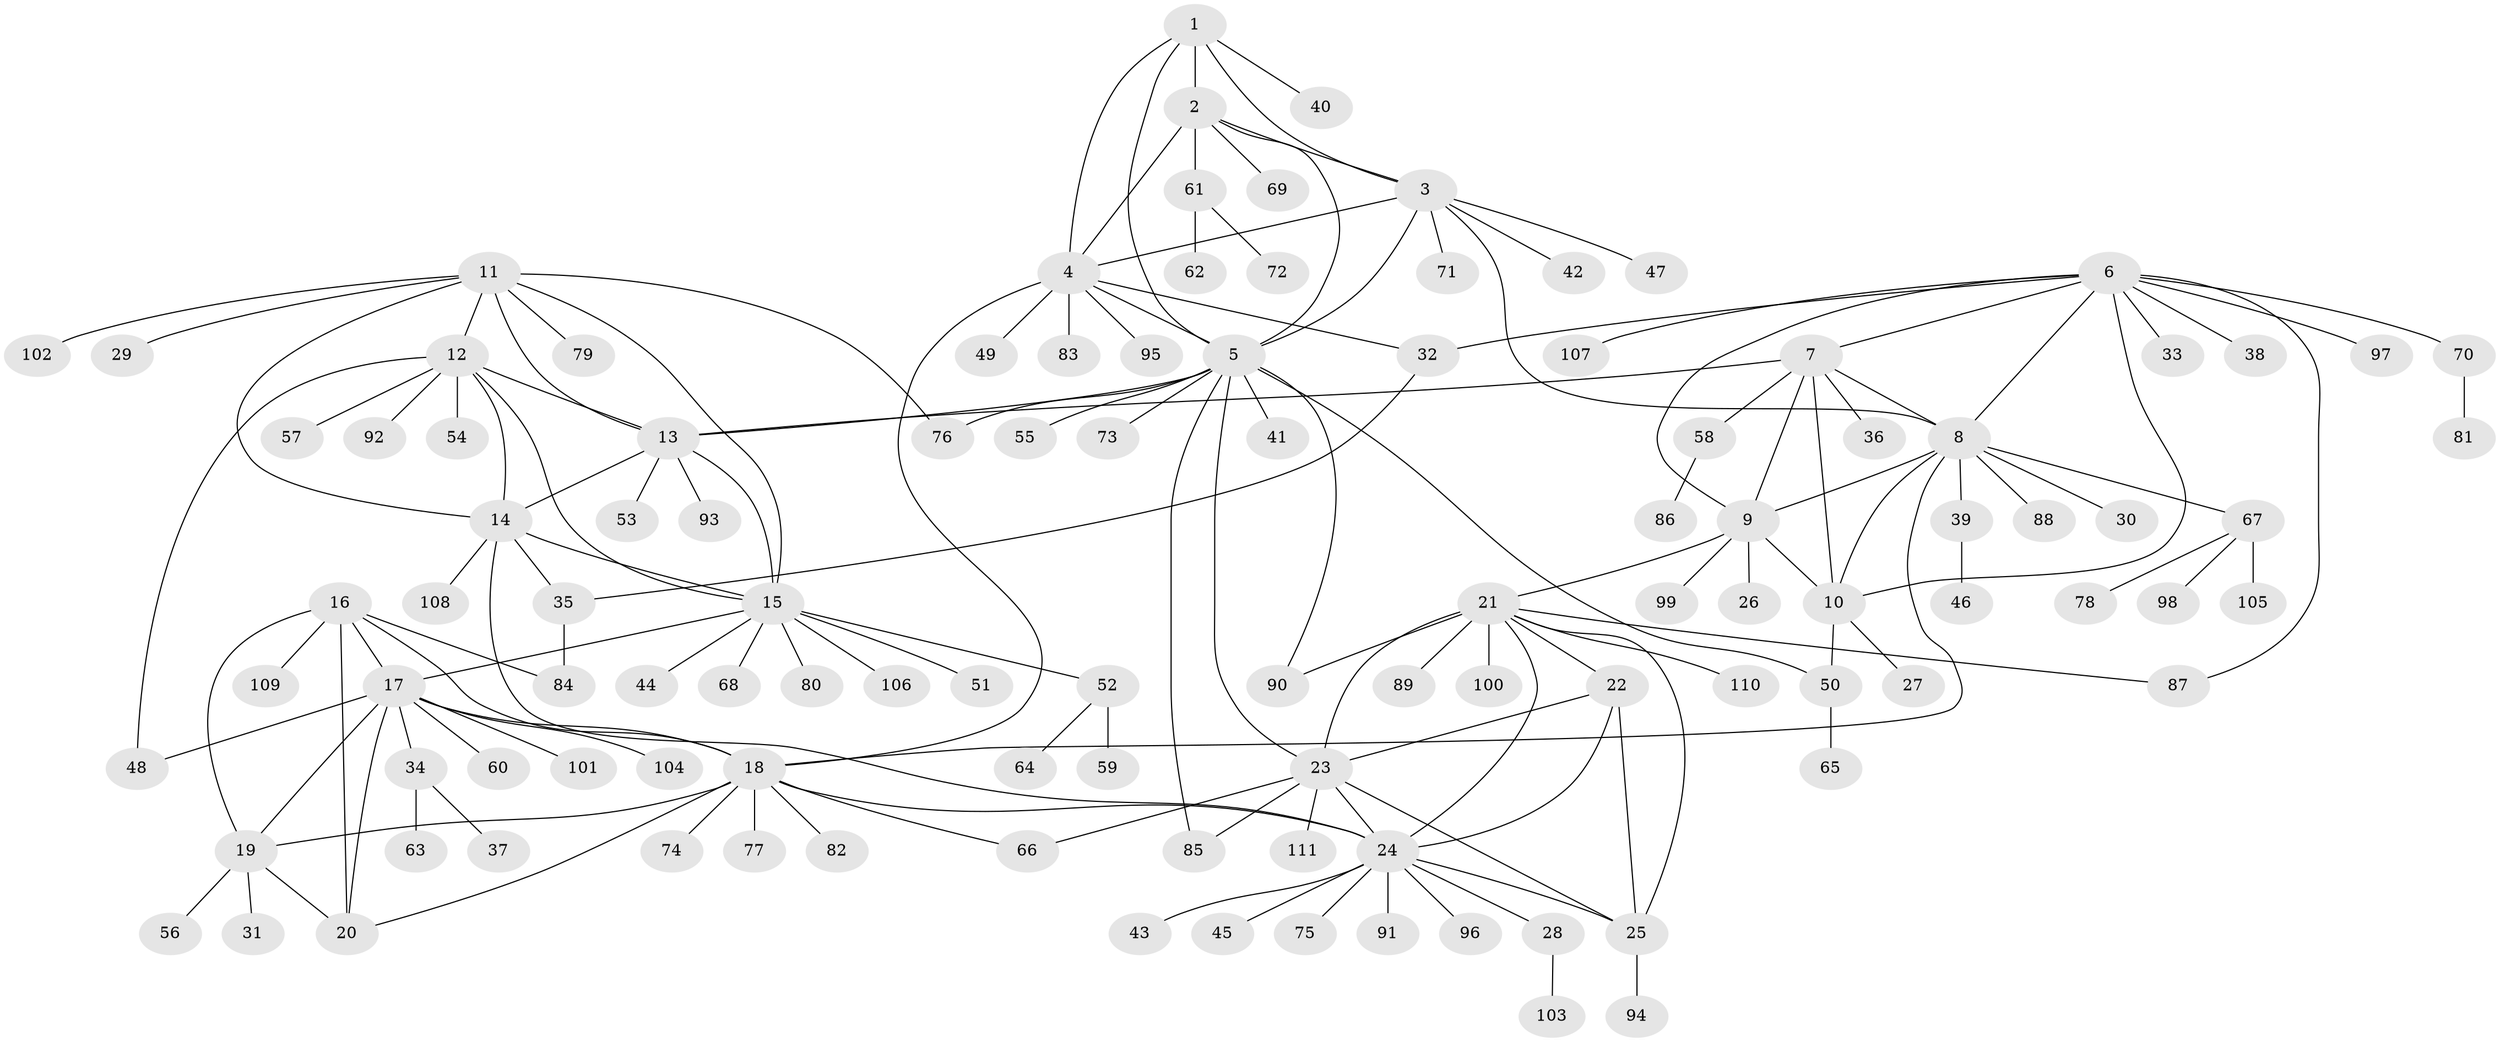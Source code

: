 // Generated by graph-tools (version 1.1) at 2025/16/03/09/25 04:16:04]
// undirected, 111 vertices, 156 edges
graph export_dot {
graph [start="1"]
  node [color=gray90,style=filled];
  1;
  2;
  3;
  4;
  5;
  6;
  7;
  8;
  9;
  10;
  11;
  12;
  13;
  14;
  15;
  16;
  17;
  18;
  19;
  20;
  21;
  22;
  23;
  24;
  25;
  26;
  27;
  28;
  29;
  30;
  31;
  32;
  33;
  34;
  35;
  36;
  37;
  38;
  39;
  40;
  41;
  42;
  43;
  44;
  45;
  46;
  47;
  48;
  49;
  50;
  51;
  52;
  53;
  54;
  55;
  56;
  57;
  58;
  59;
  60;
  61;
  62;
  63;
  64;
  65;
  66;
  67;
  68;
  69;
  70;
  71;
  72;
  73;
  74;
  75;
  76;
  77;
  78;
  79;
  80;
  81;
  82;
  83;
  84;
  85;
  86;
  87;
  88;
  89;
  90;
  91;
  92;
  93;
  94;
  95;
  96;
  97;
  98;
  99;
  100;
  101;
  102;
  103;
  104;
  105;
  106;
  107;
  108;
  109;
  110;
  111;
  1 -- 2;
  1 -- 3;
  1 -- 4;
  1 -- 5;
  1 -- 40;
  2 -- 3;
  2 -- 4;
  2 -- 5;
  2 -- 61;
  2 -- 69;
  3 -- 4;
  3 -- 5;
  3 -- 8;
  3 -- 42;
  3 -- 47;
  3 -- 71;
  4 -- 5;
  4 -- 18;
  4 -- 32;
  4 -- 49;
  4 -- 83;
  4 -- 95;
  5 -- 13;
  5 -- 23;
  5 -- 41;
  5 -- 50;
  5 -- 55;
  5 -- 73;
  5 -- 76;
  5 -- 85;
  5 -- 90;
  6 -- 7;
  6 -- 8;
  6 -- 9;
  6 -- 10;
  6 -- 32;
  6 -- 33;
  6 -- 38;
  6 -- 70;
  6 -- 87;
  6 -- 97;
  6 -- 107;
  7 -- 8;
  7 -- 9;
  7 -- 10;
  7 -- 13;
  7 -- 36;
  7 -- 58;
  8 -- 9;
  8 -- 10;
  8 -- 18;
  8 -- 30;
  8 -- 39;
  8 -- 67;
  8 -- 88;
  9 -- 10;
  9 -- 21;
  9 -- 26;
  9 -- 99;
  10 -- 27;
  10 -- 50;
  11 -- 12;
  11 -- 13;
  11 -- 14;
  11 -- 15;
  11 -- 29;
  11 -- 76;
  11 -- 79;
  11 -- 102;
  12 -- 13;
  12 -- 14;
  12 -- 15;
  12 -- 48;
  12 -- 54;
  12 -- 57;
  12 -- 92;
  13 -- 14;
  13 -- 15;
  13 -- 53;
  13 -- 93;
  14 -- 15;
  14 -- 24;
  14 -- 35;
  14 -- 108;
  15 -- 17;
  15 -- 44;
  15 -- 51;
  15 -- 52;
  15 -- 68;
  15 -- 80;
  15 -- 106;
  16 -- 17;
  16 -- 18;
  16 -- 19;
  16 -- 20;
  16 -- 84;
  16 -- 109;
  17 -- 18;
  17 -- 19;
  17 -- 20;
  17 -- 34;
  17 -- 48;
  17 -- 60;
  17 -- 101;
  17 -- 104;
  18 -- 19;
  18 -- 20;
  18 -- 24;
  18 -- 66;
  18 -- 74;
  18 -- 77;
  18 -- 82;
  19 -- 20;
  19 -- 31;
  19 -- 56;
  21 -- 22;
  21 -- 23;
  21 -- 24;
  21 -- 25;
  21 -- 87;
  21 -- 89;
  21 -- 90;
  21 -- 100;
  21 -- 110;
  22 -- 23;
  22 -- 24;
  22 -- 25;
  23 -- 24;
  23 -- 25;
  23 -- 66;
  23 -- 85;
  23 -- 111;
  24 -- 25;
  24 -- 28;
  24 -- 43;
  24 -- 45;
  24 -- 75;
  24 -- 91;
  24 -- 96;
  25 -- 94;
  28 -- 103;
  32 -- 35;
  34 -- 37;
  34 -- 63;
  35 -- 84;
  39 -- 46;
  50 -- 65;
  52 -- 59;
  52 -- 64;
  58 -- 86;
  61 -- 62;
  61 -- 72;
  67 -- 78;
  67 -- 98;
  67 -- 105;
  70 -- 81;
}
